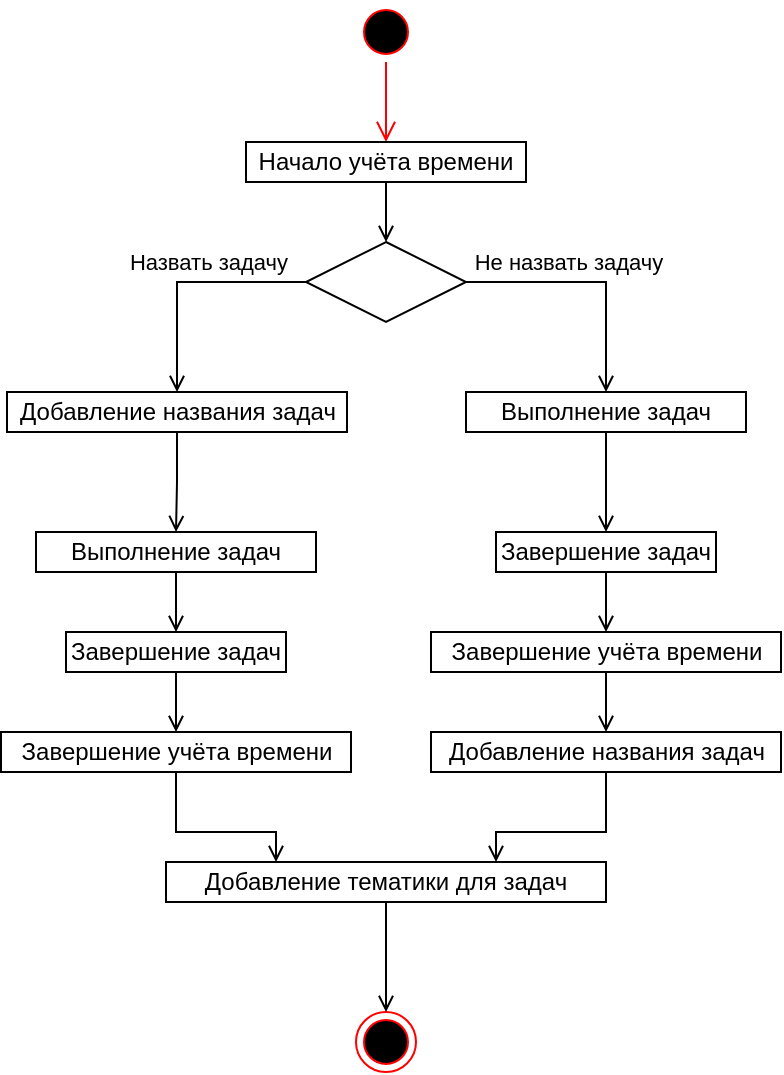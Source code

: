 <mxfile version="21.5.0" type="github">
  <diagram name="Страница 1" id="kH5TGTa49pQ1xXuzojZ1">
    <mxGraphModel dx="878" dy="547" grid="1" gridSize="10" guides="1" tooltips="1" connect="1" arrows="1" fold="1" page="1" pageScale="1" pageWidth="827" pageHeight="1169" math="0" shadow="0">
      <root>
        <mxCell id="0" />
        <mxCell id="1" parent="0" />
        <mxCell id="l62aZes21H0DnFk_PJ2G-6" value="" style="ellipse;html=1;shape=startState;fillColor=#000000;strokeColor=#ff0000;" parent="1" vertex="1">
          <mxGeometry x="225" y="145" width="30" height="30" as="geometry" />
        </mxCell>
        <mxCell id="l62aZes21H0DnFk_PJ2G-7" value="" style="edgeStyle=orthogonalEdgeStyle;html=1;verticalAlign=bottom;endArrow=open;endSize=8;strokeColor=#ff0000;rounded=0;entryX=0.5;entryY=0;entryDx=0;entryDy=0;" parent="1" source="l62aZes21H0DnFk_PJ2G-6" target="l62aZes21H0DnFk_PJ2G-9" edge="1">
          <mxGeometry relative="1" as="geometry">
            <mxPoint x="250" y="225" as="targetPoint" />
          </mxGeometry>
        </mxCell>
        <mxCell id="l62aZes21H0DnFk_PJ2G-20" style="edgeStyle=orthogonalEdgeStyle;rounded=0;orthogonalLoop=1;jettySize=auto;html=1;exitX=0.5;exitY=1;exitDx=0;exitDy=0;entryX=0.5;entryY=0;entryDx=0;entryDy=0;endArrow=open;endFill=0;" parent="1" source="l62aZes21H0DnFk_PJ2G-9" target="l62aZes21H0DnFk_PJ2G-16" edge="1">
          <mxGeometry relative="1" as="geometry" />
        </mxCell>
        <mxCell id="l62aZes21H0DnFk_PJ2G-9" value="Начало учёта времени" style="html=1;whiteSpace=wrap;" parent="1" vertex="1">
          <mxGeometry x="170" y="215" width="140" height="20" as="geometry" />
        </mxCell>
        <mxCell id="iW341e0Nqk3OtxKH79GT-6" style="edgeStyle=orthogonalEdgeStyle;rounded=0;orthogonalLoop=1;jettySize=auto;html=1;exitX=0.5;exitY=1;exitDx=0;exitDy=0;entryX=0.5;entryY=0;entryDx=0;entryDy=0;endArrow=open;endFill=0;" edge="1" parent="1" source="l62aZes21H0DnFk_PJ2G-14" target="iW341e0Nqk3OtxKH79GT-5">
          <mxGeometry relative="1" as="geometry" />
        </mxCell>
        <mxCell id="l62aZes21H0DnFk_PJ2G-14" value="Добавление названия задач" style="html=1;whiteSpace=wrap;" parent="1" vertex="1">
          <mxGeometry x="50.5" y="340" width="170" height="20" as="geometry" />
        </mxCell>
        <mxCell id="l62aZes21H0DnFk_PJ2G-21" style="edgeStyle=orthogonalEdgeStyle;rounded=0;orthogonalLoop=1;jettySize=auto;html=1;exitX=0;exitY=0.5;exitDx=0;exitDy=0;entryX=0.5;entryY=0;entryDx=0;entryDy=0;endArrow=open;endFill=0;" parent="1" source="l62aZes21H0DnFk_PJ2G-16" target="l62aZes21H0DnFk_PJ2G-14" edge="1">
          <mxGeometry relative="1" as="geometry" />
        </mxCell>
        <mxCell id="iW341e0Nqk3OtxKH79GT-3" value="Назвать задачу" style="edgeLabel;html=1;align=center;verticalAlign=middle;resizable=0;points=[];" vertex="1" connectable="0" parent="l62aZes21H0DnFk_PJ2G-21">
          <mxGeometry x="-0.195" relative="1" as="geometry">
            <mxPoint x="-1" y="-10" as="offset" />
          </mxGeometry>
        </mxCell>
        <mxCell id="iW341e0Nqk3OtxKH79GT-2" style="edgeStyle=orthogonalEdgeStyle;rounded=0;orthogonalLoop=1;jettySize=auto;html=1;exitX=1;exitY=0.5;exitDx=0;exitDy=0;entryX=0.5;entryY=0;entryDx=0;entryDy=0;endArrow=open;endFill=0;" edge="1" parent="1" source="l62aZes21H0DnFk_PJ2G-16" target="iW341e0Nqk3OtxKH79GT-1">
          <mxGeometry relative="1" as="geometry" />
        </mxCell>
        <mxCell id="l62aZes21H0DnFk_PJ2G-16" value="" style="rhombus;whiteSpace=wrap;html=1;" parent="1" vertex="1">
          <mxGeometry x="200" y="265" width="80" height="40" as="geometry" />
        </mxCell>
        <mxCell id="iW341e0Nqk3OtxKH79GT-29" style="edgeStyle=orthogonalEdgeStyle;rounded=0;orthogonalLoop=1;jettySize=auto;html=1;exitX=0.5;exitY=1;exitDx=0;exitDy=0;endArrow=open;endFill=0;" edge="1" parent="1" source="iW341e0Nqk3OtxKH79GT-1" target="iW341e0Nqk3OtxKH79GT-26">
          <mxGeometry relative="1" as="geometry" />
        </mxCell>
        <mxCell id="iW341e0Nqk3OtxKH79GT-1" value="Выполнение задач" style="html=1;whiteSpace=wrap;" vertex="1" parent="1">
          <mxGeometry x="280" y="340" width="140" height="20" as="geometry" />
        </mxCell>
        <mxCell id="iW341e0Nqk3OtxKH79GT-4" value="Не назвать задачу" style="edgeLabel;html=1;align=center;verticalAlign=middle;resizable=0;points=[];" vertex="1" connectable="0" parent="1">
          <mxGeometry x="330" y="265" as="geometry">
            <mxPoint x="1" y="10" as="offset" />
          </mxGeometry>
        </mxCell>
        <mxCell id="iW341e0Nqk3OtxKH79GT-14" style="edgeStyle=orthogonalEdgeStyle;rounded=0;orthogonalLoop=1;jettySize=auto;html=1;exitX=0.5;exitY=1;exitDx=0;exitDy=0;endArrow=open;endFill=0;entryX=0.5;entryY=0;entryDx=0;entryDy=0;" edge="1" parent="1" source="iW341e0Nqk3OtxKH79GT-5" target="iW341e0Nqk3OtxKH79GT-17">
          <mxGeometry relative="1" as="geometry">
            <mxPoint x="135" y="470" as="targetPoint" />
          </mxGeometry>
        </mxCell>
        <mxCell id="iW341e0Nqk3OtxKH79GT-5" value="Выполнение задач" style="html=1;whiteSpace=wrap;" vertex="1" parent="1">
          <mxGeometry x="65" y="410" width="140" height="20" as="geometry" />
        </mxCell>
        <mxCell id="iW341e0Nqk3OtxKH79GT-16" value="" style="ellipse;html=1;shape=endState;fillColor=#000000;strokeColor=#ff0000;" vertex="1" parent="1">
          <mxGeometry x="225" y="650" width="30" height="30" as="geometry" />
        </mxCell>
        <mxCell id="iW341e0Nqk3OtxKH79GT-20" style="edgeStyle=orthogonalEdgeStyle;rounded=0;orthogonalLoop=1;jettySize=auto;html=1;entryX=0.25;entryY=0;entryDx=0;entryDy=0;endArrow=open;endFill=0;exitX=0.5;exitY=1;exitDx=0;exitDy=0;" edge="1" parent="1" source="iW341e0Nqk3OtxKH79GT-23" target="iW341e0Nqk3OtxKH79GT-19">
          <mxGeometry relative="1" as="geometry">
            <mxPoint x="135" y="530" as="sourcePoint" />
            <Array as="points">
              <mxPoint x="135" y="560" />
              <mxPoint x="185" y="560" />
            </Array>
          </mxGeometry>
        </mxCell>
        <mxCell id="iW341e0Nqk3OtxKH79GT-24" style="edgeStyle=orthogonalEdgeStyle;rounded=0;orthogonalLoop=1;jettySize=auto;html=1;exitX=0.5;exitY=1;exitDx=0;exitDy=0;entryX=0.5;entryY=0;entryDx=0;entryDy=0;endArrow=open;endFill=0;" edge="1" parent="1" source="iW341e0Nqk3OtxKH79GT-17" target="iW341e0Nqk3OtxKH79GT-23">
          <mxGeometry relative="1" as="geometry" />
        </mxCell>
        <mxCell id="iW341e0Nqk3OtxKH79GT-17" value="Завершение задач" style="html=1;whiteSpace=wrap;" vertex="1" parent="1">
          <mxGeometry x="80" y="460" width="110" height="20" as="geometry" />
        </mxCell>
        <mxCell id="iW341e0Nqk3OtxKH79GT-21" style="edgeStyle=orthogonalEdgeStyle;rounded=0;orthogonalLoop=1;jettySize=auto;html=1;exitX=0.5;exitY=1;exitDx=0;exitDy=0;entryX=0.5;entryY=0;entryDx=0;entryDy=0;endArrow=open;endFill=0;" edge="1" parent="1" source="iW341e0Nqk3OtxKH79GT-19" target="iW341e0Nqk3OtxKH79GT-16">
          <mxGeometry relative="1" as="geometry">
            <Array as="points">
              <mxPoint x="240" y="595" />
            </Array>
          </mxGeometry>
        </mxCell>
        <mxCell id="iW341e0Nqk3OtxKH79GT-19" value="Добавление тематики для задач" style="html=1;whiteSpace=wrap;" vertex="1" parent="1">
          <mxGeometry x="130" y="575" width="220" height="20" as="geometry" />
        </mxCell>
        <mxCell id="iW341e0Nqk3OtxKH79GT-23" value="Завершение учёта времени" style="html=1;whiteSpace=wrap;" vertex="1" parent="1">
          <mxGeometry x="47.5" y="510" width="175" height="20" as="geometry" />
        </mxCell>
        <mxCell id="iW341e0Nqk3OtxKH79GT-30" style="edgeStyle=orthogonalEdgeStyle;rounded=0;orthogonalLoop=1;jettySize=auto;html=1;exitX=0.5;exitY=1;exitDx=0;exitDy=0;entryX=0.5;entryY=0;entryDx=0;entryDy=0;endArrow=open;endFill=0;" edge="1" parent="1" source="iW341e0Nqk3OtxKH79GT-26" target="iW341e0Nqk3OtxKH79GT-28">
          <mxGeometry relative="1" as="geometry" />
        </mxCell>
        <mxCell id="iW341e0Nqk3OtxKH79GT-26" value="Завершение задач" style="html=1;whiteSpace=wrap;" vertex="1" parent="1">
          <mxGeometry x="295" y="410" width="110" height="20" as="geometry" />
        </mxCell>
        <mxCell id="iW341e0Nqk3OtxKH79GT-32" style="edgeStyle=orthogonalEdgeStyle;rounded=0;orthogonalLoop=1;jettySize=auto;html=1;exitX=0.5;exitY=1;exitDx=0;exitDy=0;entryX=0.75;entryY=0;entryDx=0;entryDy=0;endArrow=open;endFill=0;" edge="1" parent="1" source="iW341e0Nqk3OtxKH79GT-27" target="iW341e0Nqk3OtxKH79GT-19">
          <mxGeometry relative="1" as="geometry">
            <Array as="points">
              <mxPoint x="350" y="560" />
              <mxPoint x="295" y="560" />
            </Array>
          </mxGeometry>
        </mxCell>
        <mxCell id="iW341e0Nqk3OtxKH79GT-27" value="Добавление названия задач" style="html=1;whiteSpace=wrap;" vertex="1" parent="1">
          <mxGeometry x="262.5" y="510" width="175" height="20" as="geometry" />
        </mxCell>
        <mxCell id="iW341e0Nqk3OtxKH79GT-31" style="edgeStyle=orthogonalEdgeStyle;rounded=0;orthogonalLoop=1;jettySize=auto;html=1;exitX=0.5;exitY=1;exitDx=0;exitDy=0;entryX=0.5;entryY=0;entryDx=0;entryDy=0;endArrow=open;endFill=0;" edge="1" parent="1" source="iW341e0Nqk3OtxKH79GT-28" target="iW341e0Nqk3OtxKH79GT-27">
          <mxGeometry relative="1" as="geometry" />
        </mxCell>
        <mxCell id="iW341e0Nqk3OtxKH79GT-28" value="Завершение учёта времени" style="html=1;whiteSpace=wrap;" vertex="1" parent="1">
          <mxGeometry x="262.5" y="460" width="175" height="20" as="geometry" />
        </mxCell>
      </root>
    </mxGraphModel>
  </diagram>
</mxfile>
